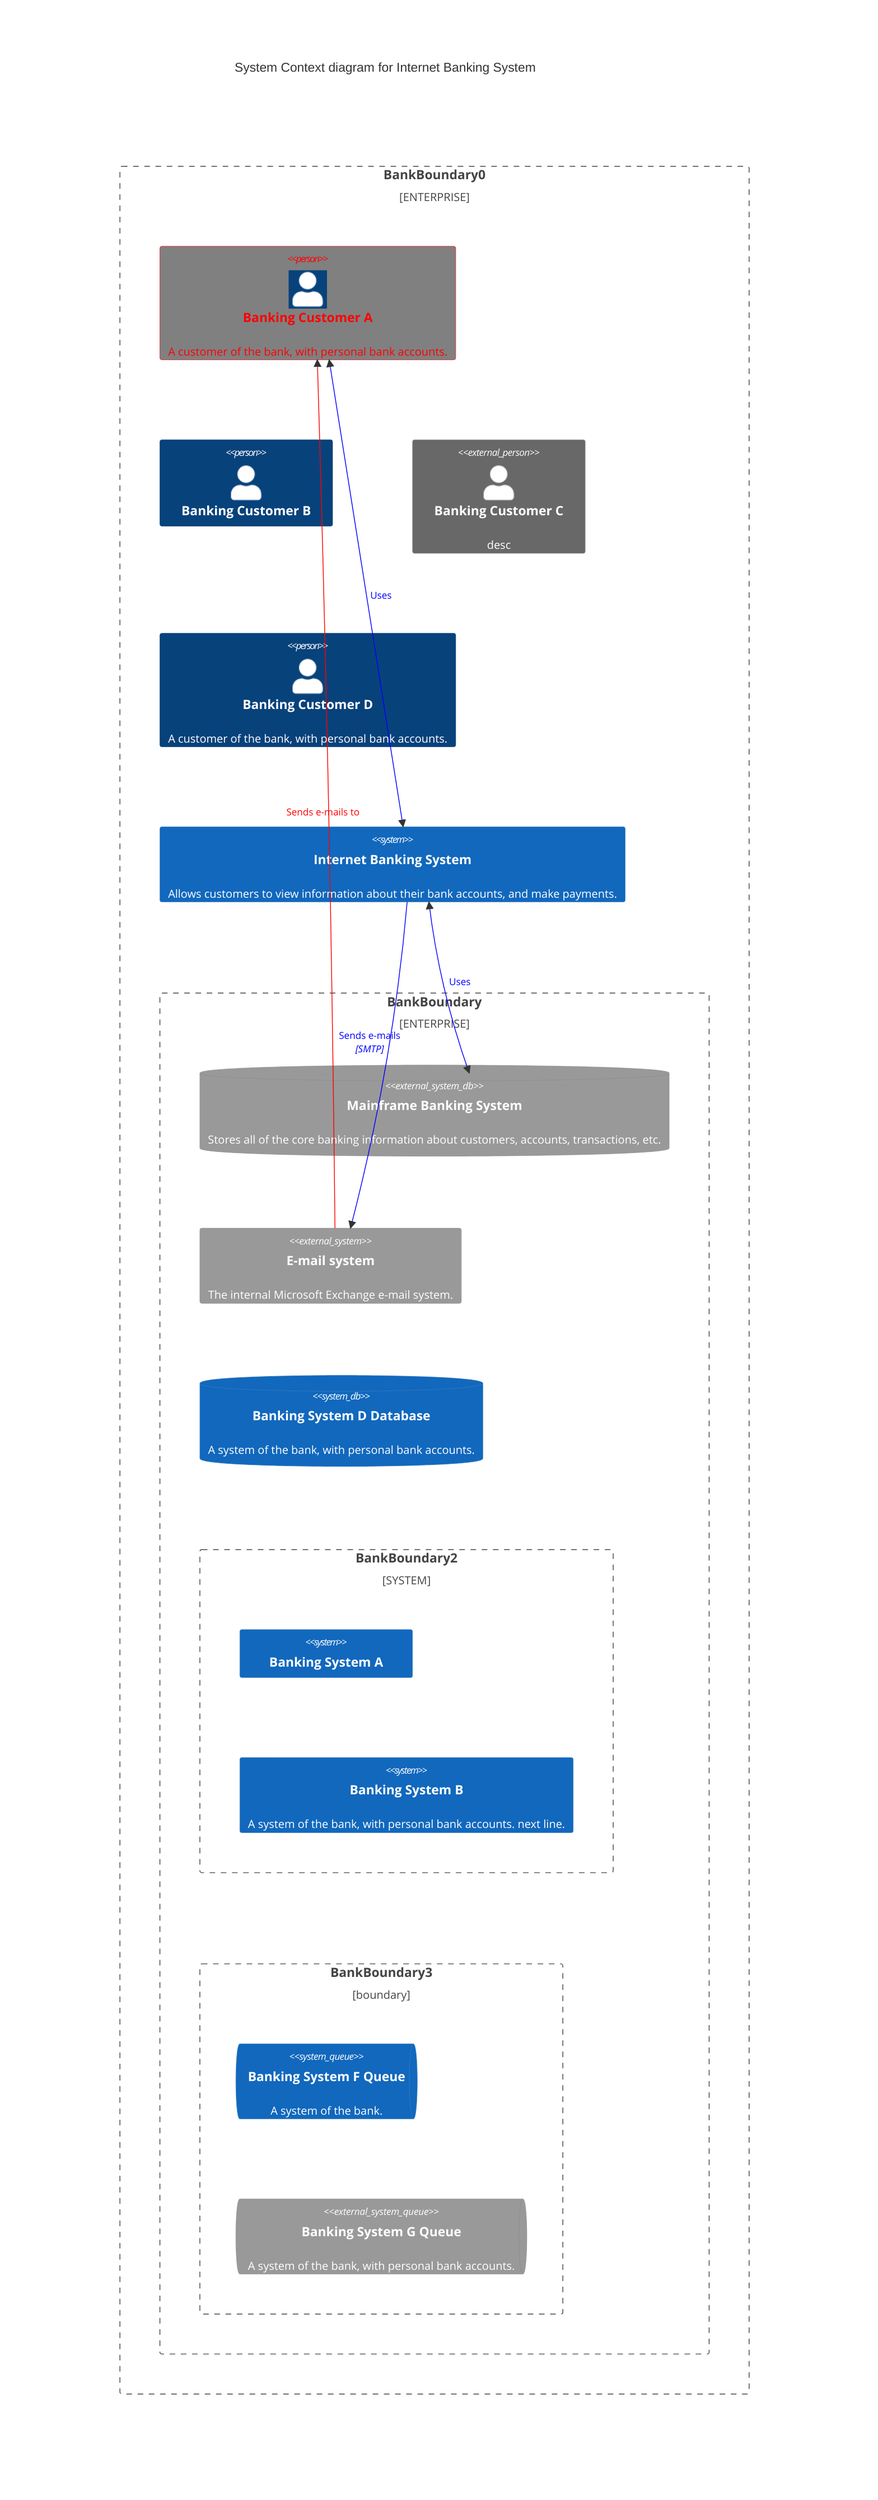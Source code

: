 C4Context
      accTitle: C4 context demo
      accDescr: Many large C4 diagrams

      title System Context diagram for Internet Banking System

      Enterprise_Boundary(b0, "BankBoundary0") {
          Person(customerA, "Banking Customer A", "A customer of the bank, with personal bank accounts.")
          Person(customerB, "Banking Customer B")
          Person_Ext(customerC, "Banking Customer C", "desc")

          Person(customerD, "Banking Customer D", "A customer of the bank,  with personal bank accounts.")

          System(SystemAA, "Internet Banking System", "Allows customers to view information about their bank accounts, and make payments.")

          Enterprise_Boundary(b1, "BankBoundary") {

            SystemDb_Ext(SystemE, "Mainframe Banking System", "Stores all of the core banking information about customers, accounts, transactions, etc.")

            System_Boundary(b2, "BankBoundary2") {
              System(SystemA, "Banking System A")
              System(SystemB, "Banking System B", "A system of the bank, with personal bank accounts. next line.")
            }

            System_Ext(SystemC, "E-mail system", "The internal Microsoft Exchange e-mail system.")
            SystemDb(SystemD, "Banking System D Database", "A system of the bank, with personal bank accounts.")

            Boundary(b3, "BankBoundary3", "boundary") {
              SystemQueue(SystemF, "Banking System F Queue", "A system of the bank.")
              SystemQueue_Ext(SystemG, "Banking System G Queue", "A system of the bank, with personal bank accounts.")
            }
          }
        }
      
      BiRel(customerA, SystemAA, "Uses")
      BiRel(SystemAA, SystemE, "Uses")
      Rel(SystemAA, SystemC, "Sends e-mails", "SMTP")
      Rel(SystemC, customerA, "Sends e-mails to")

      UpdateElementStyle(customerA, $fontColor="red", $bgColor="grey", $borderColor="red")
      UpdateRelStyle(customerA, SystemAA, $textColor="blue", $lineColor="blue", $offsetX="5")
      UpdateRelStyle(SystemAA, SystemE, $textColor="blue", $lineColor="blue", $offsetY="-10")
      UpdateRelStyle(SystemAA, SystemC, $textColor="blue", $lineColor="blue", $offsetY="-40", $offsetX="-50")
      UpdateRelStyle(SystemC, customerA, $textColor="red", $lineColor="red", $offsetX="-50", $offsetY="20")
      
      UpdateLayoutConfig($c4ShapeInRow="3", $c4BoundaryInRow="1")